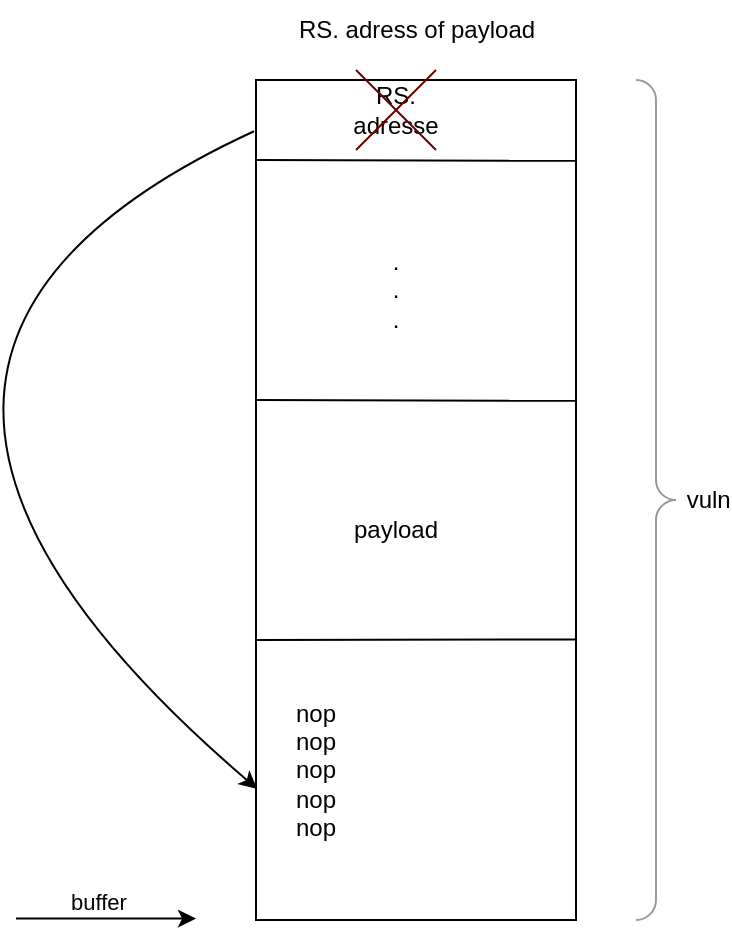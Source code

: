 <mxfile version="22.1.15" type="device">
  <diagram name="Page-1" id="zlQOSkbKMADSZbKt96rF">
    <mxGraphModel dx="988" dy="565" grid="1" gridSize="10" guides="1" tooltips="1" connect="1" arrows="1" fold="1" page="1" pageScale="1" pageWidth="827" pageHeight="1169" math="0" shadow="0">
      <root>
        <mxCell id="0" />
        <mxCell id="1" parent="0" />
        <mxCell id="C-tiYA-gF6Or7lsKBZCW-1" value="" style="rounded=0;whiteSpace=wrap;html=1;fillColor=none;" parent="1" vertex="1">
          <mxGeometry x="280" y="120" width="160" height="420" as="geometry" />
        </mxCell>
        <mxCell id="C-tiYA-gF6Or7lsKBZCW-2" value="" style="endArrow=none;html=1;rounded=0;exitX=0.003;exitY=0.117;exitDx=0;exitDy=0;exitPerimeter=0;entryX=1.005;entryY=0.118;entryDx=0;entryDy=0;entryPerimeter=0;" parent="1" edge="1">
          <mxGeometry width="50" height="50" relative="1" as="geometry">
            <mxPoint x="280" y="160.0" as="sourcePoint" />
            <mxPoint x="440.32" y="160.42" as="targetPoint" />
          </mxGeometry>
        </mxCell>
        <mxCell id="C-tiYA-gF6Or7lsKBZCW-3" value="" style="endArrow=none;html=1;rounded=0;exitX=0.003;exitY=0.117;exitDx=0;exitDy=0;exitPerimeter=0;entryX=1.005;entryY=0.118;entryDx=0;entryDy=0;entryPerimeter=0;" parent="1" edge="1">
          <mxGeometry width="50" height="50" relative="1" as="geometry">
            <mxPoint x="279.68" y="280.0" as="sourcePoint" />
            <mxPoint x="440.0" y="280.42" as="targetPoint" />
          </mxGeometry>
        </mxCell>
        <mxCell id="C-tiYA-gF6Or7lsKBZCW-7" value="" style="endArrow=none;html=1;rounded=0;entryX=1;entryY=0.666;entryDx=0;entryDy=0;entryPerimeter=0;" parent="1" target="C-tiYA-gF6Or7lsKBZCW-1" edge="1">
          <mxGeometry width="50" height="50" relative="1" as="geometry">
            <mxPoint x="280" y="400" as="sourcePoint" />
            <mxPoint x="330" y="350" as="targetPoint" />
          </mxGeometry>
        </mxCell>
        <mxCell id="C-tiYA-gF6Or7lsKBZCW-8" value="RS. adresse" style="text;html=1;strokeColor=none;fillColor=none;align=center;verticalAlign=middle;whiteSpace=wrap;rounded=0;" parent="1" vertex="1">
          <mxGeometry x="320" y="120" width="60" height="30" as="geometry" />
        </mxCell>
        <mxCell id="C-tiYA-gF6Or7lsKBZCW-9" value=".&lt;br&gt;.&lt;br&gt;.&lt;br&gt;" style="text;html=1;strokeColor=none;fillColor=none;align=center;verticalAlign=middle;whiteSpace=wrap;rounded=0;" parent="1" vertex="1">
          <mxGeometry x="320" y="210" width="60" height="30" as="geometry" />
        </mxCell>
        <mxCell id="C-tiYA-gF6Or7lsKBZCW-10" value="payload" style="text;html=1;strokeColor=none;fillColor=none;align=center;verticalAlign=middle;whiteSpace=wrap;rounded=0;" parent="1" vertex="1">
          <mxGeometry x="320" y="330" width="60" height="30" as="geometry" />
        </mxCell>
        <mxCell id="C-tiYA-gF6Or7lsKBZCW-11" value="nop&lt;br&gt;nop&lt;br&gt;nop&lt;br&gt;nop&lt;br&gt;nop" style="text;html=1;strokeColor=none;fillColor=none;align=center;verticalAlign=middle;whiteSpace=wrap;rounded=0;" parent="1" vertex="1">
          <mxGeometry x="290" y="430" width="40" height="70" as="geometry" />
        </mxCell>
        <mxCell id="C-tiYA-gF6Or7lsKBZCW-14" value="&amp;nbsp;vuln" style="labelPosition=right;align=left;strokeWidth=1;shape=mxgraph.mockup.markup.curlyBrace;html=1;shadow=0;dashed=0;strokeColor=#999999;direction=south;" parent="1" vertex="1">
          <mxGeometry x="470" y="120" width="20" height="420" as="geometry" />
        </mxCell>
        <mxCell id="C-tiYA-gF6Or7lsKBZCW-16" value="" style="endArrow=classic;html=1;rounded=0;" parent="1" edge="1">
          <mxGeometry width="50" height="50" relative="1" as="geometry">
            <mxPoint x="160" y="539.31" as="sourcePoint" />
            <mxPoint x="250" y="539.31" as="targetPoint" />
          </mxGeometry>
        </mxCell>
        <mxCell id="C-tiYA-gF6Or7lsKBZCW-24" value="buffer" style="edgeLabel;html=1;align=center;verticalAlign=middle;resizable=0;points=[];" parent="C-tiYA-gF6Or7lsKBZCW-16" vertex="1" connectable="0">
          <mxGeometry x="-0.097" y="-2" relative="1" as="geometry">
            <mxPoint y="-11" as="offset" />
          </mxGeometry>
        </mxCell>
        <mxCell id="OOKRXH5qCd8oDuDEU6MU-2" value="" style="endArrow=classic;html=1;rounded=0;exitX=-0.006;exitY=0.061;exitDx=0;exitDy=0;exitPerimeter=0;entryX=0.004;entryY=0.844;entryDx=0;entryDy=0;entryPerimeter=0;edgeStyle=orthogonalEdgeStyle;curved=1;" edge="1" parent="1" source="C-tiYA-gF6Or7lsKBZCW-1" target="C-tiYA-gF6Or7lsKBZCW-1">
          <mxGeometry width="50" height="50" relative="1" as="geometry">
            <mxPoint x="350" y="360" as="sourcePoint" />
            <mxPoint x="400" y="310" as="targetPoint" />
            <Array as="points">
              <mxPoint x="30" y="260" />
            </Array>
          </mxGeometry>
        </mxCell>
        <mxCell id="OOKRXH5qCd8oDuDEU6MU-3" value="" style="shape=mxgraph.sysml.x;fillColor=#a20025;fontColor=#ffffff;strokeColor=#6F0000;" vertex="1" parent="1">
          <mxGeometry x="330" y="115" width="40" height="40" as="geometry" />
        </mxCell>
        <mxCell id="OOKRXH5qCd8oDuDEU6MU-4" value="RS. adress of payload" style="text;html=1;align=center;verticalAlign=middle;resizable=0;points=[];autosize=1;strokeColor=none;fillColor=none;" vertex="1" parent="1">
          <mxGeometry x="290" y="80" width="140" height="30" as="geometry" />
        </mxCell>
      </root>
    </mxGraphModel>
  </diagram>
</mxfile>
